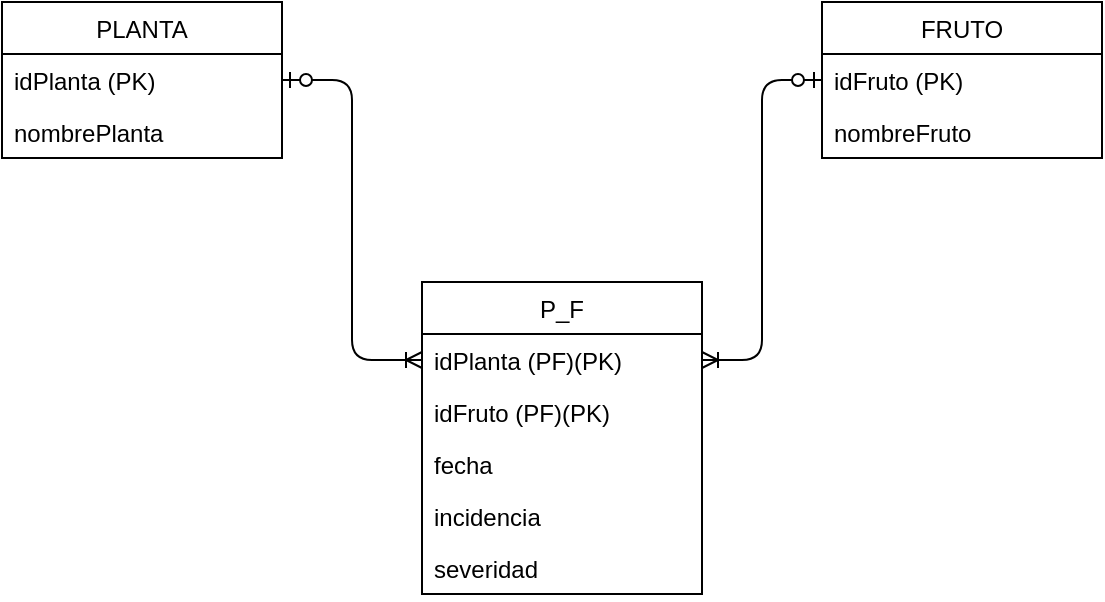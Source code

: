 <mxfile>
    <diagram id="sa5MP6mNlhV9YrMan58V" name="Página-1">
        <mxGraphModel dx="650" dy="478" grid="1" gridSize="10" guides="1" tooltips="1" connect="1" arrows="1" fold="1" page="1" pageScale="1" pageWidth="827" pageHeight="1169" math="0" shadow="0">
            <root>
                <mxCell id="0"/>
                <mxCell id="1" parent="0"/>
                <mxCell id="4" value="PLANTA" style="swimlane;fontStyle=0;childLayout=stackLayout;horizontal=1;startSize=26;fillColor=none;horizontalStack=0;resizeParent=1;resizeParentMax=0;resizeLast=0;collapsible=1;marginBottom=0;" parent="1" vertex="1">
                    <mxGeometry x="40" y="80" width="140" height="78" as="geometry"/>
                </mxCell>
                <mxCell id="5" value="idPlanta (PK)" style="text;strokeColor=none;fillColor=none;align=left;verticalAlign=top;spacingLeft=4;spacingRight=4;overflow=hidden;rotatable=0;points=[[0,0.5],[1,0.5]];portConstraint=eastwest;" parent="4" vertex="1">
                    <mxGeometry y="26" width="140" height="26" as="geometry"/>
                </mxCell>
                <mxCell id="6" value="nombrePlanta" style="text;strokeColor=none;fillColor=none;align=left;verticalAlign=top;spacingLeft=4;spacingRight=4;overflow=hidden;rotatable=0;points=[[0,0.5],[1,0.5]];portConstraint=eastwest;" parent="4" vertex="1">
                    <mxGeometry y="52" width="140" height="26" as="geometry"/>
                </mxCell>
                <mxCell id="JECpYLgJgV5nLRr8V9hu-18" value="FRUTO" style="swimlane;fontStyle=0;childLayout=stackLayout;horizontal=1;startSize=26;fillColor=none;horizontalStack=0;resizeParent=1;resizeParentMax=0;resizeLast=0;collapsible=1;marginBottom=0;" vertex="1" parent="1">
                    <mxGeometry x="450" y="80" width="140" height="78" as="geometry"/>
                </mxCell>
                <mxCell id="JECpYLgJgV5nLRr8V9hu-19" value="idFruto (PK)" style="text;strokeColor=none;fillColor=none;align=left;verticalAlign=top;spacingLeft=4;spacingRight=4;overflow=hidden;rotatable=0;points=[[0,0.5],[1,0.5]];portConstraint=eastwest;" vertex="1" parent="JECpYLgJgV5nLRr8V9hu-18">
                    <mxGeometry y="26" width="140" height="26" as="geometry"/>
                </mxCell>
                <mxCell id="JECpYLgJgV5nLRr8V9hu-20" value="nombreFruto" style="text;strokeColor=none;fillColor=none;align=left;verticalAlign=top;spacingLeft=4;spacingRight=4;overflow=hidden;rotatable=0;points=[[0,0.5],[1,0.5]];portConstraint=eastwest;" vertex="1" parent="JECpYLgJgV5nLRr8V9hu-18">
                    <mxGeometry y="52" width="140" height="26" as="geometry"/>
                </mxCell>
                <mxCell id="JECpYLgJgV5nLRr8V9hu-22" value="P_F" style="swimlane;fontStyle=0;childLayout=stackLayout;horizontal=1;startSize=26;fillColor=none;horizontalStack=0;resizeParent=1;resizeParentMax=0;resizeLast=0;collapsible=1;marginBottom=0;" vertex="1" parent="1">
                    <mxGeometry x="250" y="220" width="140" height="156" as="geometry"/>
                </mxCell>
                <mxCell id="JECpYLgJgV5nLRr8V9hu-27" value="idPlanta (PF)(PK)" style="text;strokeColor=none;fillColor=none;align=left;verticalAlign=top;spacingLeft=4;spacingRight=4;overflow=hidden;rotatable=0;points=[[0,0.5],[1,0.5]];portConstraint=eastwest;" vertex="1" parent="JECpYLgJgV5nLRr8V9hu-22">
                    <mxGeometry y="26" width="140" height="26" as="geometry"/>
                </mxCell>
                <mxCell id="JECpYLgJgV5nLRr8V9hu-28" value="idFruto (PF)(PK)" style="text;strokeColor=none;fillColor=none;align=left;verticalAlign=top;spacingLeft=4;spacingRight=4;overflow=hidden;rotatable=0;points=[[0,0.5],[1,0.5]];portConstraint=eastwest;" vertex="1" parent="JECpYLgJgV5nLRr8V9hu-22">
                    <mxGeometry y="52" width="140" height="26" as="geometry"/>
                </mxCell>
                <mxCell id="JECpYLgJgV5nLRr8V9hu-24" value="fecha" style="text;strokeColor=none;fillColor=none;align=left;verticalAlign=top;spacingLeft=4;spacingRight=4;overflow=hidden;rotatable=0;points=[[0,0.5],[1,0.5]];portConstraint=eastwest;" vertex="1" parent="JECpYLgJgV5nLRr8V9hu-22">
                    <mxGeometry y="78" width="140" height="26" as="geometry"/>
                </mxCell>
                <mxCell id="JECpYLgJgV5nLRr8V9hu-25" value="incidencia" style="text;strokeColor=none;fillColor=none;align=left;verticalAlign=top;spacingLeft=4;spacingRight=4;overflow=hidden;rotatable=0;points=[[0,0.5],[1,0.5]];portConstraint=eastwest;" vertex="1" parent="JECpYLgJgV5nLRr8V9hu-22">
                    <mxGeometry y="104" width="140" height="26" as="geometry"/>
                </mxCell>
                <mxCell id="JECpYLgJgV5nLRr8V9hu-26" value="severidad" style="text;strokeColor=none;fillColor=none;align=left;verticalAlign=top;spacingLeft=4;spacingRight=4;overflow=hidden;rotatable=0;points=[[0,0.5],[1,0.5]];portConstraint=eastwest;" vertex="1" parent="JECpYLgJgV5nLRr8V9hu-22">
                    <mxGeometry y="130" width="140" height="26" as="geometry"/>
                </mxCell>
                <mxCell id="JECpYLgJgV5nLRr8V9hu-30" value="" style="endArrow=ERoneToMany;html=1;exitX=1;exitY=0.5;exitDx=0;exitDy=0;entryX=0;entryY=0.5;entryDx=0;entryDy=0;startArrow=ERzeroToOne;startFill=1;endFill=0;edgeStyle=orthogonalEdgeStyle;" edge="1" parent="1" source="5" target="JECpYLgJgV5nLRr8V9hu-27">
                    <mxGeometry width="50" height="50" relative="1" as="geometry">
                        <mxPoint x="310" y="270" as="sourcePoint"/>
                        <mxPoint x="360" y="220" as="targetPoint"/>
                    </mxGeometry>
                </mxCell>
                <mxCell id="JECpYLgJgV5nLRr8V9hu-31" value="" style="endArrow=ERoneToMany;html=1;edgeStyle=orthogonalEdgeStyle;startArrow=ERzeroToOne;startFill=1;endFill=0;exitX=0;exitY=0.5;exitDx=0;exitDy=0;entryX=1;entryY=0.25;entryDx=0;entryDy=0;" edge="1" parent="1" source="JECpYLgJgV5nLRr8V9hu-19" target="JECpYLgJgV5nLRr8V9hu-22">
                    <mxGeometry width="50" height="50" relative="1" as="geometry">
                        <mxPoint x="230" y="279" as="sourcePoint"/>
                        <mxPoint x="400" y="259" as="targetPoint"/>
                        <Array as="points">
                            <mxPoint x="420" y="119"/>
                            <mxPoint x="420" y="259"/>
                        </Array>
                    </mxGeometry>
                </mxCell>
            </root>
        </mxGraphModel>
    </diagram>
    <diagram id="8hGI-RLJB0yBDvvxk7Jj" name="Página-1">
        <mxGraphModel grid="1" gridSize="10" guides="1" tooltips="1" connect="1" arrows="1" page="1" fold="1" pageScale="1" pageWidth="827" pageHeight="1169" math="0" shadow="0">
            <root>
                <mxCell id="0"/>
                <mxCell id="1" parent="0"/>
            </root>
        </mxGraphModel>
    </diagram>
</mxfile>